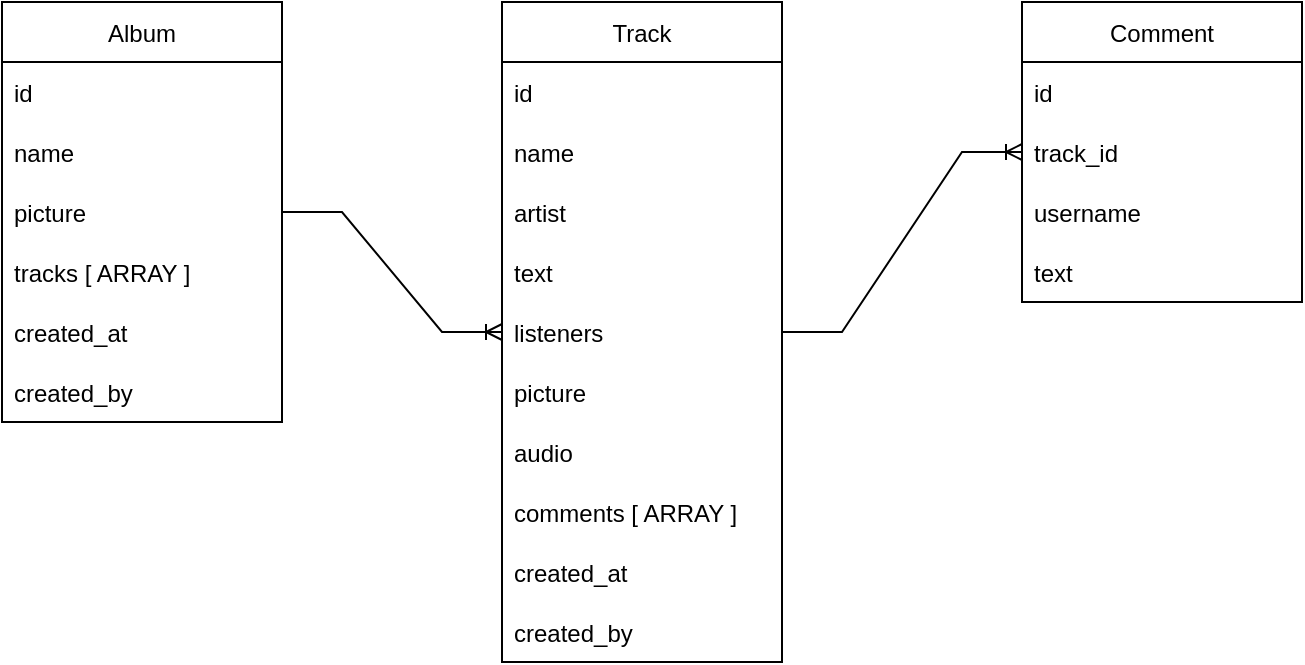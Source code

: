 <mxfile version="20.4.0" type="device"><diagram id="C5RBs43oDa-KdzZeNtuy" name="Page-1"><mxGraphModel dx="1426" dy="712" grid="1" gridSize="10" guides="1" tooltips="1" connect="1" arrows="1" fold="1" page="1" pageScale="1" pageWidth="827" pageHeight="1169" math="0" shadow="0"><root><mxCell id="WIyWlLk6GJQsqaUBKTNV-0"/><mxCell id="WIyWlLk6GJQsqaUBKTNV-1" parent="WIyWlLk6GJQsqaUBKTNV-0"/><mxCell id="CseAHE42kr9l8LXFO0Lu-1" value="Track" style="swimlane;fontStyle=0;childLayout=stackLayout;horizontal=1;startSize=30;horizontalStack=0;resizeParent=1;resizeParentMax=0;resizeLast=0;collapsible=1;marginBottom=0;" parent="WIyWlLk6GJQsqaUBKTNV-1" vertex="1"><mxGeometry x="310" y="100" width="140" height="330" as="geometry"/></mxCell><mxCell id="CseAHE42kr9l8LXFO0Lu-2" value="id" style="text;strokeColor=none;fillColor=none;align=left;verticalAlign=middle;spacingLeft=4;spacingRight=4;overflow=hidden;points=[[0,0.5],[1,0.5]];portConstraint=eastwest;rotatable=0;" parent="CseAHE42kr9l8LXFO0Lu-1" vertex="1"><mxGeometry y="30" width="140" height="30" as="geometry"/></mxCell><mxCell id="CseAHE42kr9l8LXFO0Lu-3" value="name" style="text;strokeColor=none;fillColor=none;align=left;verticalAlign=middle;spacingLeft=4;spacingRight=4;overflow=hidden;points=[[0,0.5],[1,0.5]];portConstraint=eastwest;rotatable=0;" parent="CseAHE42kr9l8LXFO0Lu-1" vertex="1"><mxGeometry y="60" width="140" height="30" as="geometry"/></mxCell><mxCell id="CseAHE42kr9l8LXFO0Lu-4" value="artist" style="text;strokeColor=none;fillColor=none;align=left;verticalAlign=middle;spacingLeft=4;spacingRight=4;overflow=hidden;points=[[0,0.5],[1,0.5]];portConstraint=eastwest;rotatable=0;" parent="CseAHE42kr9l8LXFO0Lu-1" vertex="1"><mxGeometry y="90" width="140" height="30" as="geometry"/></mxCell><mxCell id="CseAHE42kr9l8LXFO0Lu-15" value="text" style="text;strokeColor=none;fillColor=none;align=left;verticalAlign=middle;spacingLeft=4;spacingRight=4;overflow=hidden;points=[[0,0.5],[1,0.5]];portConstraint=eastwest;rotatable=0;" parent="CseAHE42kr9l8LXFO0Lu-1" vertex="1"><mxGeometry y="120" width="140" height="30" as="geometry"/></mxCell><mxCell id="CseAHE42kr9l8LXFO0Lu-16" value="listeners" style="text;strokeColor=none;fillColor=none;align=left;verticalAlign=middle;spacingLeft=4;spacingRight=4;overflow=hidden;points=[[0,0.5],[1,0.5]];portConstraint=eastwest;rotatable=0;" parent="CseAHE42kr9l8LXFO0Lu-1" vertex="1"><mxGeometry y="150" width="140" height="30" as="geometry"/></mxCell><mxCell id="CseAHE42kr9l8LXFO0Lu-14" value="picture" style="text;strokeColor=none;fillColor=none;align=left;verticalAlign=middle;spacingLeft=4;spacingRight=4;overflow=hidden;points=[[0,0.5],[1,0.5]];portConstraint=eastwest;rotatable=0;" parent="CseAHE42kr9l8LXFO0Lu-1" vertex="1"><mxGeometry y="180" width="140" height="30" as="geometry"/></mxCell><mxCell id="CseAHE42kr9l8LXFO0Lu-17" value="audio" style="text;strokeColor=none;fillColor=none;align=left;verticalAlign=middle;spacingLeft=4;spacingRight=4;overflow=hidden;points=[[0,0.5],[1,0.5]];portConstraint=eastwest;rotatable=0;" parent="CseAHE42kr9l8LXFO0Lu-1" vertex="1"><mxGeometry y="210" width="140" height="30" as="geometry"/></mxCell><mxCell id="CseAHE42kr9l8LXFO0Lu-18" value="comments [ ARRAY ]" style="text;strokeColor=none;fillColor=none;align=left;verticalAlign=middle;spacingLeft=4;spacingRight=4;overflow=hidden;points=[[0,0.5],[1,0.5]];portConstraint=eastwest;rotatable=0;" parent="CseAHE42kr9l8LXFO0Lu-1" vertex="1"><mxGeometry y="240" width="140" height="30" as="geometry"/></mxCell><mxCell id="CseAHE42kr9l8LXFO0Lu-20" value="created_at" style="text;strokeColor=none;fillColor=none;align=left;verticalAlign=middle;spacingLeft=4;spacingRight=4;overflow=hidden;points=[[0,0.5],[1,0.5]];portConstraint=eastwest;rotatable=0;" parent="CseAHE42kr9l8LXFO0Lu-1" vertex="1"><mxGeometry y="270" width="140" height="30" as="geometry"/></mxCell><mxCell id="CseAHE42kr9l8LXFO0Lu-19" value="created_by" style="text;strokeColor=none;fillColor=none;align=left;verticalAlign=middle;spacingLeft=4;spacingRight=4;overflow=hidden;points=[[0,0.5],[1,0.5]];portConstraint=eastwest;rotatable=0;" parent="CseAHE42kr9l8LXFO0Lu-1" vertex="1"><mxGeometry y="300" width="140" height="30" as="geometry"/></mxCell><mxCell id="CseAHE42kr9l8LXFO0Lu-5" value="Comment" style="swimlane;fontStyle=0;childLayout=stackLayout;horizontal=1;startSize=30;horizontalStack=0;resizeParent=1;resizeParentMax=0;resizeLast=0;collapsible=1;marginBottom=0;" parent="WIyWlLk6GJQsqaUBKTNV-1" vertex="1"><mxGeometry x="570" y="100" width="140" height="150" as="geometry"/></mxCell><mxCell id="CseAHE42kr9l8LXFO0Lu-6" value="id" style="text;strokeColor=none;fillColor=none;align=left;verticalAlign=middle;spacingLeft=4;spacingRight=4;overflow=hidden;points=[[0,0.5],[1,0.5]];portConstraint=eastwest;rotatable=0;" parent="CseAHE42kr9l8LXFO0Lu-5" vertex="1"><mxGeometry y="30" width="140" height="30" as="geometry"/></mxCell><mxCell id="CseAHE42kr9l8LXFO0Lu-7" value="track_id" style="text;strokeColor=none;fillColor=none;align=left;verticalAlign=middle;spacingLeft=4;spacingRight=4;overflow=hidden;points=[[0,0.5],[1,0.5]];portConstraint=eastwest;rotatable=0;" parent="CseAHE42kr9l8LXFO0Lu-5" vertex="1"><mxGeometry y="60" width="140" height="30" as="geometry"/></mxCell><mxCell id="CseAHE42kr9l8LXFO0Lu-8" value="username" style="text;strokeColor=none;fillColor=none;align=left;verticalAlign=middle;spacingLeft=4;spacingRight=4;overflow=hidden;points=[[0,0.5],[1,0.5]];portConstraint=eastwest;rotatable=0;" parent="CseAHE42kr9l8LXFO0Lu-5" vertex="1"><mxGeometry y="90" width="140" height="30" as="geometry"/></mxCell><mxCell id="CseAHE42kr9l8LXFO0Lu-22" value="text" style="text;strokeColor=none;fillColor=none;align=left;verticalAlign=middle;spacingLeft=4;spacingRight=4;overflow=hidden;points=[[0,0.5],[1,0.5]];portConstraint=eastwest;rotatable=0;" parent="CseAHE42kr9l8LXFO0Lu-5" vertex="1"><mxGeometry y="120" width="140" height="30" as="geometry"/></mxCell><mxCell id="CseAHE42kr9l8LXFO0Lu-9" value="Album" style="swimlane;fontStyle=0;childLayout=stackLayout;horizontal=1;startSize=30;horizontalStack=0;resizeParent=1;resizeParentMax=0;resizeLast=0;collapsible=1;marginBottom=0;" parent="WIyWlLk6GJQsqaUBKTNV-1" vertex="1"><mxGeometry x="60" y="100" width="140" height="210" as="geometry"/></mxCell><mxCell id="CseAHE42kr9l8LXFO0Lu-10" value="id" style="text;strokeColor=none;fillColor=none;align=left;verticalAlign=middle;spacingLeft=4;spacingRight=4;overflow=hidden;points=[[0,0.5],[1,0.5]];portConstraint=eastwest;rotatable=0;" parent="CseAHE42kr9l8LXFO0Lu-9" vertex="1"><mxGeometry y="30" width="140" height="30" as="geometry"/></mxCell><mxCell id="CseAHE42kr9l8LXFO0Lu-11" value="name" style="text;strokeColor=none;fillColor=none;align=left;verticalAlign=middle;spacingLeft=4;spacingRight=4;overflow=hidden;points=[[0,0.5],[1,0.5]];portConstraint=eastwest;rotatable=0;" parent="CseAHE42kr9l8LXFO0Lu-9" vertex="1"><mxGeometry y="60" width="140" height="30" as="geometry"/></mxCell><mxCell id="CseAHE42kr9l8LXFO0Lu-12" value="picture" style="text;strokeColor=none;fillColor=none;align=left;verticalAlign=middle;spacingLeft=4;spacingRight=4;overflow=hidden;points=[[0,0.5],[1,0.5]];portConstraint=eastwest;rotatable=0;" parent="CseAHE42kr9l8LXFO0Lu-9" vertex="1"><mxGeometry y="90" width="140" height="30" as="geometry"/></mxCell><mxCell id="CseAHE42kr9l8LXFO0Lu-21" value="tracks [ ARRAY ]" style="text;strokeColor=none;fillColor=none;align=left;verticalAlign=middle;spacingLeft=4;spacingRight=4;overflow=hidden;points=[[0,0.5],[1,0.5]];portConstraint=eastwest;rotatable=0;" parent="CseAHE42kr9l8LXFO0Lu-9" vertex="1"><mxGeometry y="120" width="140" height="30" as="geometry"/></mxCell><mxCell id="Xbvx79f0oTOTLTDY5tiC-0" value="created_at" style="text;strokeColor=none;fillColor=none;align=left;verticalAlign=middle;spacingLeft=4;spacingRight=4;overflow=hidden;points=[[0,0.5],[1,0.5]];portConstraint=eastwest;rotatable=0;" vertex="1" parent="CseAHE42kr9l8LXFO0Lu-9"><mxGeometry y="150" width="140" height="30" as="geometry"/></mxCell><mxCell id="Xbvx79f0oTOTLTDY5tiC-1" value="created_by" style="text;strokeColor=none;fillColor=none;align=left;verticalAlign=middle;spacingLeft=4;spacingRight=4;overflow=hidden;points=[[0,0.5],[1,0.5]];portConstraint=eastwest;rotatable=0;" vertex="1" parent="CseAHE42kr9l8LXFO0Lu-9"><mxGeometry y="180" width="140" height="30" as="geometry"/></mxCell><mxCell id="CseAHE42kr9l8LXFO0Lu-24" value="" style="edgeStyle=entityRelationEdgeStyle;fontSize=12;html=1;endArrow=ERoneToMany;rounded=0;" parent="WIyWlLk6GJQsqaUBKTNV-1" source="CseAHE42kr9l8LXFO0Lu-9" target="CseAHE42kr9l8LXFO0Lu-1" edge="1"><mxGeometry width="100" height="100" relative="1" as="geometry"><mxPoint x="310" y="340" as="sourcePoint"/><mxPoint x="410" y="240" as="targetPoint"/></mxGeometry></mxCell><mxCell id="CseAHE42kr9l8LXFO0Lu-25" value="" style="edgeStyle=entityRelationEdgeStyle;fontSize=12;html=1;endArrow=ERoneToMany;rounded=0;" parent="WIyWlLk6GJQsqaUBKTNV-1" source="CseAHE42kr9l8LXFO0Lu-1" target="CseAHE42kr9l8LXFO0Lu-5" edge="1"><mxGeometry width="100" height="100" relative="1" as="geometry"><mxPoint x="500" y="400" as="sourcePoint"/><mxPoint x="600" y="300" as="targetPoint"/></mxGeometry></mxCell></root></mxGraphModel></diagram></mxfile>